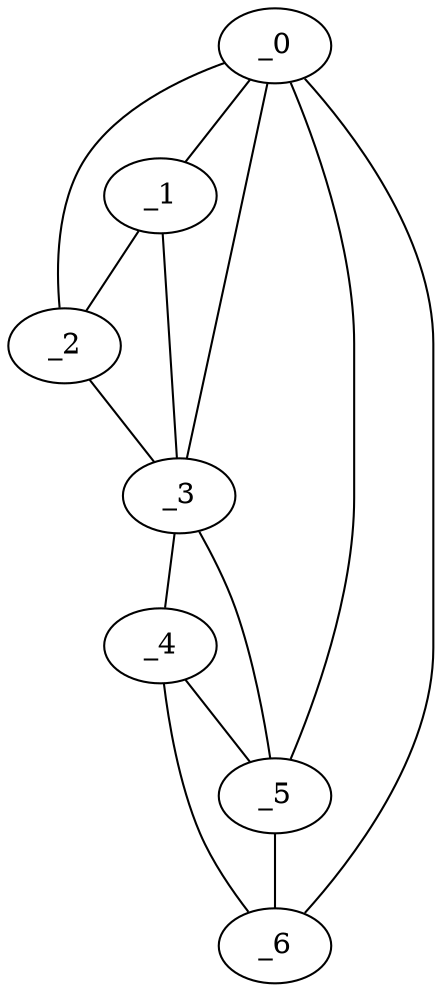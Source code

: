graph "obj74__30.gxl" {
	_0	 [x=30,
		y=15];
	_1	 [x=32,
		y=31];
	_0 -- _1	 [valence=1];
	_2	 [x=34,
		y=27];
	_0 -- _2	 [valence=2];
	_3	 [x=65,
		y=56];
	_0 -- _3	 [valence=2];
	_5	 [x=115,
		y=59];
	_0 -- _5	 [valence=2];
	_6	 [x=121,
		y=59];
	_0 -- _6	 [valence=1];
	_1 -- _2	 [valence=2];
	_1 -- _3	 [valence=1];
	_2 -- _3	 [valence=1];
	_4	 [x=108,
		y=64];
	_3 -- _4	 [valence=1];
	_3 -- _5	 [valence=2];
	_4 -- _5	 [valence=1];
	_4 -- _6	 [valence=1];
	_5 -- _6	 [valence=1];
}
